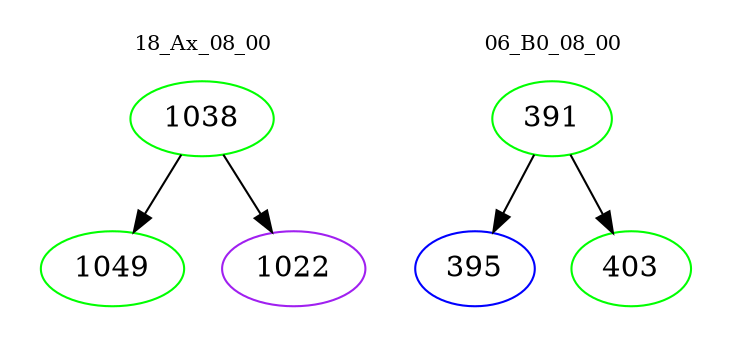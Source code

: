 digraph{
subgraph cluster_0 {
color = white
label = "18_Ax_08_00";
fontsize=10;
T0_1038 [label="1038", color="green"]
T0_1038 -> T0_1049 [color="black"]
T0_1049 [label="1049", color="green"]
T0_1038 -> T0_1022 [color="black"]
T0_1022 [label="1022", color="purple"]
}
subgraph cluster_1 {
color = white
label = "06_B0_08_00";
fontsize=10;
T1_391 [label="391", color="green"]
T1_391 -> T1_395 [color="black"]
T1_395 [label="395", color="blue"]
T1_391 -> T1_403 [color="black"]
T1_403 [label="403", color="green"]
}
}

